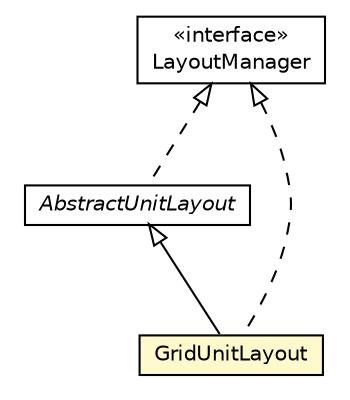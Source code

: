 #!/usr/local/bin/dot
#
# Class diagram 
# Generated by UMLGraph version R5_6-24-gf6e263 (http://www.umlgraph.org/)
#

digraph G {
	edge [fontname="Helvetica",fontsize=10,labelfontname="Helvetica",labelfontsize=10];
	node [fontname="Helvetica",fontsize=10,shape=plaintext];
	nodesep=0.25;
	ranksep=0.5;
	// org.universAAL.ui.handler.gui.swing.defaultLookAndFeel.Layout.AbstractUnitLayout
	c4286849 [label=<<table title="org.universAAL.ui.handler.gui.swing.defaultLookAndFeel.Layout.AbstractUnitLayout" border="0" cellborder="1" cellspacing="0" cellpadding="2" port="p" href="./AbstractUnitLayout.html">
		<tr><td><table border="0" cellspacing="0" cellpadding="1">
<tr><td align="center" balign="center"><font face="Helvetica-Oblique"> AbstractUnitLayout </font></td></tr>
		</table></td></tr>
		</table>>, URL="./AbstractUnitLayout.html", fontname="Helvetica", fontcolor="black", fontsize=10.0];
	// org.universAAL.ui.handler.gui.swing.defaultLookAndFeel.Layout.GridUnitLayout
	c4286850 [label=<<table title="org.universAAL.ui.handler.gui.swing.defaultLookAndFeel.Layout.GridUnitLayout" border="0" cellborder="1" cellspacing="0" cellpadding="2" port="p" bgcolor="lemonChiffon" href="./GridUnitLayout.html">
		<tr><td><table border="0" cellspacing="0" cellpadding="1">
<tr><td align="center" balign="center"> GridUnitLayout </td></tr>
		</table></td></tr>
		</table>>, URL="./GridUnitLayout.html", fontname="Helvetica", fontcolor="black", fontsize=10.0];
	//org.universAAL.ui.handler.gui.swing.defaultLookAndFeel.Layout.AbstractUnitLayout implements java.awt.LayoutManager
	c4287420:p -> c4286849:p [dir=back,arrowtail=empty,style=dashed];
	//org.universAAL.ui.handler.gui.swing.defaultLookAndFeel.Layout.GridUnitLayout extends org.universAAL.ui.handler.gui.swing.defaultLookAndFeel.Layout.AbstractUnitLayout
	c4286849:p -> c4286850:p [dir=back,arrowtail=empty];
	//org.universAAL.ui.handler.gui.swing.defaultLookAndFeel.Layout.GridUnitLayout implements java.awt.LayoutManager
	c4287420:p -> c4286850:p [dir=back,arrowtail=empty,style=dashed];
	// java.awt.LayoutManager
	c4287420 [label=<<table title="java.awt.LayoutManager" border="0" cellborder="1" cellspacing="0" cellpadding="2" port="p" href="http://java.sun.com/j2se/1.4.2/docs/api/java/awt/LayoutManager.html">
		<tr><td><table border="0" cellspacing="0" cellpadding="1">
<tr><td align="center" balign="center"> &#171;interface&#187; </td></tr>
<tr><td align="center" balign="center"> LayoutManager </td></tr>
		</table></td></tr>
		</table>>, URL="http://java.sun.com/j2se/1.4.2/docs/api/java/awt/LayoutManager.html", fontname="Helvetica", fontcolor="black", fontsize=10.0];
}

